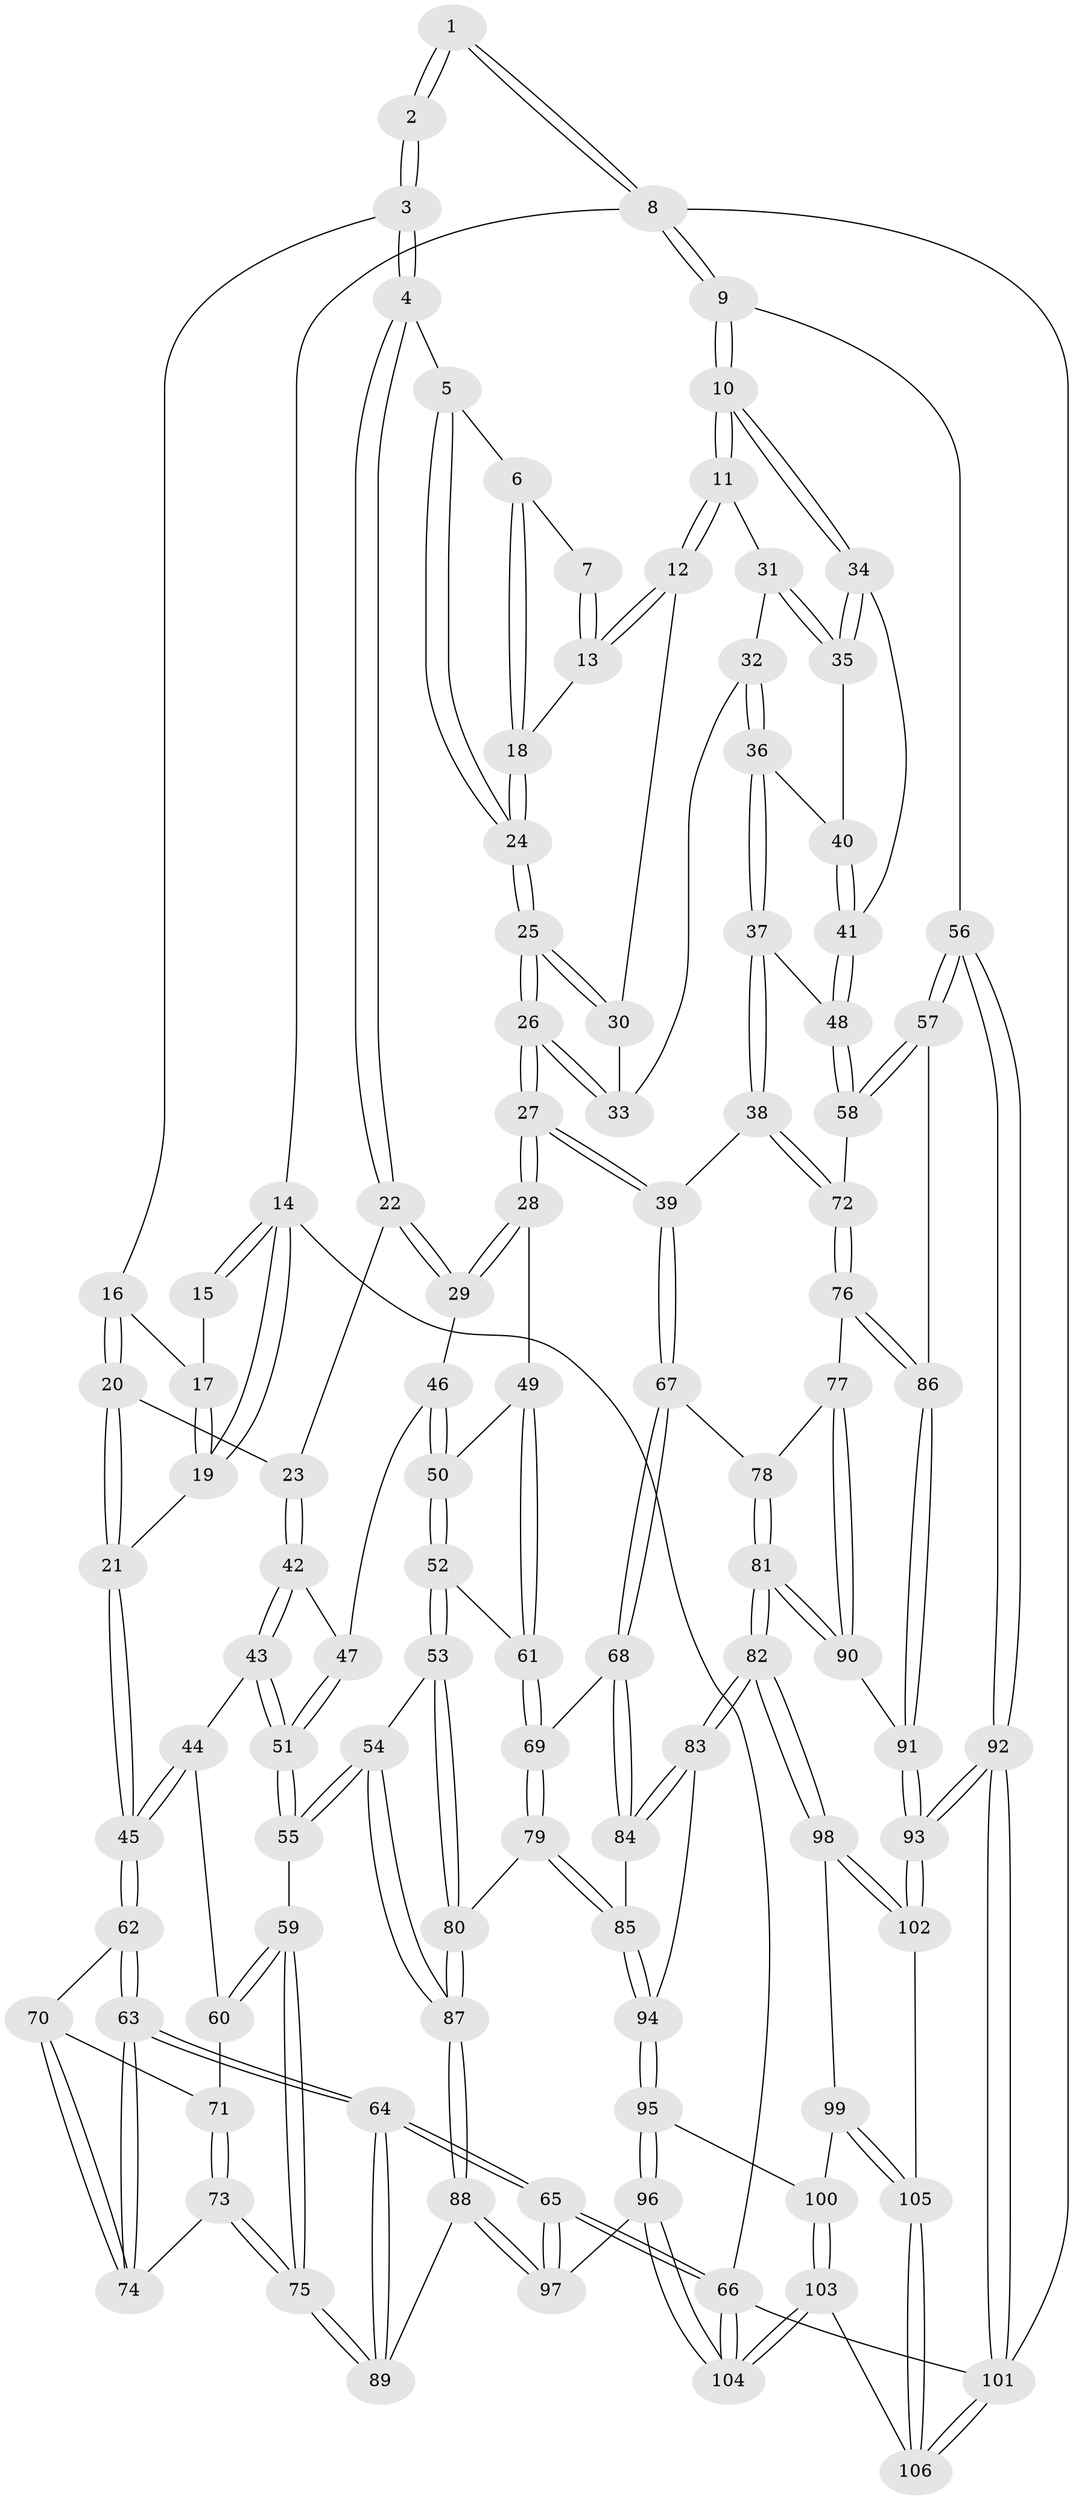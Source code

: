 // Generated by graph-tools (version 1.1) at 2025/03/03/09/25 03:03:16]
// undirected, 106 vertices, 262 edges
graph export_dot {
graph [start="1"]
  node [color=gray90,style=filled];
  1 [pos="+0.985917766399549+0"];
  2 [pos="+0.45113517321454627+0"];
  3 [pos="+0.4595442512018755+0"];
  4 [pos="+0.5496895731240582+0.09420262638087971"];
  5 [pos="+0.5519424936926864+0.09570957955858027"];
  6 [pos="+0.6369589038995778+0.09144556319706972"];
  7 [pos="+0.8737629755589026+0"];
  8 [pos="+1+0"];
  9 [pos="+1+0.28956103277437895"];
  10 [pos="+1+0.2875009735012079"];
  11 [pos="+0.9317138858773533+0.2293295645621843"];
  12 [pos="+0.8618296778390654+0.18353508022282541"];
  13 [pos="+0.8500686784720545+0.16722332910390866"];
  14 [pos="+0+0"];
  15 [pos="+0.2844472768860401+0"];
  16 [pos="+0.2787104787242807+0.146038683528116"];
  17 [pos="+0.16706761852291552+0.12154222010831664"];
  18 [pos="+0.8470152242164644+0.1672094380745385"];
  19 [pos="+0+0.1594000517686941"];
  20 [pos="+0.3098507199904285+0.3060765252838437"];
  21 [pos="+0+0.17674560614633517"];
  22 [pos="+0.399408277478442+0.3152502528430449"];
  23 [pos="+0.3106819113784953+0.3075460692096989"];
  24 [pos="+0.6335719308261905+0.25745467951822854"];
  25 [pos="+0.6346724205950839+0.27924110128416885"];
  26 [pos="+0.6205058726776335+0.41156209456548476"];
  27 [pos="+0.6195382148250608+0.4138799817009776"];
  28 [pos="+0.6017307397896695+0.4123298640421174"];
  29 [pos="+0.4582817218959117+0.3659151975234453"];
  30 [pos="+0.7951850342100217+0.2762031952914225"];
  31 [pos="+0.8439427642537832+0.3655591474784292"];
  32 [pos="+0.8398520512709264+0.3673492207491867"];
  33 [pos="+0.7791227260868483+0.3337841043984538"];
  34 [pos="+0.9653824632326661+0.3931961406808462"];
  35 [pos="+0.8999057273345402+0.3962870818830681"];
  36 [pos="+0.8164138769152011+0.43177998427623615"];
  37 [pos="+0.7901218169565993+0.4619972856337765"];
  38 [pos="+0.6819286948898714+0.48344114127493637"];
  39 [pos="+0.6534889194657787+0.4778433272318336"];
  40 [pos="+0.876845809816468+0.4309080074931351"];
  41 [pos="+0.9108162803575487+0.48393672795303677"];
  42 [pos="+0.296453416012623+0.3316293869224711"];
  43 [pos="+0.1908681264573021+0.43301404391285325"];
  44 [pos="+0.1440308190589637+0.4328784932571261"];
  45 [pos="+0+0.33896857884658377"];
  46 [pos="+0.404293811431183+0.48138305318842545"];
  47 [pos="+0.34950633959420385+0.48390283759851277"];
  48 [pos="+0.902216383054075+0.5259582952303683"];
  49 [pos="+0.5801976065952763+0.42888734177840004"];
  50 [pos="+0.4274570558805903+0.5228490923807733"];
  51 [pos="+0.27456293547033017+0.580087223481829"];
  52 [pos="+0.4298842403659669+0.5814131869131594"];
  53 [pos="+0.377684684179894+0.6105453082602822"];
  54 [pos="+0.31484589280047826+0.6226871057209469"];
  55 [pos="+0.27551054042242007+0.5881374043536601"];
  56 [pos="+1+0.5943807956729508"];
  57 [pos="+1+0.597142800524309"];
  58 [pos="+0.9148568921163059+0.5537330082820854"];
  59 [pos="+0.21440699072685823+0.6137235323692866"];
  60 [pos="+0.12359413540558213+0.5599940435357181"];
  61 [pos="+0.43726318984196183+0.5827655597332678"];
  62 [pos="+0+0.35878651211521045"];
  63 [pos="+0+0.7800587078240746"];
  64 [pos="+0+0.8103560574837427"];
  65 [pos="+0+1"];
  66 [pos="+0+1"];
  67 [pos="+0.6396014152262963+0.5207546963056408"];
  68 [pos="+0.5939603410418827+0.5757773938780897"];
  69 [pos="+0.4814453993393548+0.5998788863506914"];
  70 [pos="+0.07964410574327557+0.5787357503044446"];
  71 [pos="+0.0912248159636945+0.5809813565614957"];
  72 [pos="+0.8296707019400712+0.6201420349171806"];
  73 [pos="+0.11645389130813037+0.6427314737015539"];
  74 [pos="+0.01479579101762899+0.6581151186779526"];
  75 [pos="+0.15631617900594708+0.6681030032187648"];
  76 [pos="+0.8223541724997857+0.6576271330650107"];
  77 [pos="+0.7811955047212708+0.6886181875694759"];
  78 [pos="+0.65843886520218+0.5603198427187778"];
  79 [pos="+0.4937972665103423+0.71583914654939"];
  80 [pos="+0.4624548092909587+0.7121945732799669"];
  81 [pos="+0.7077202302022702+0.7750574775679951"];
  82 [pos="+0.700148420575165+0.7836562234838553"];
  83 [pos="+0.6499575366320588+0.7512177454195469"];
  84 [pos="+0.5881142076015959+0.631219504251682"];
  85 [pos="+0.5061502451890404+0.7247616350540315"];
  86 [pos="+0.901141212872745+0.7168377475655946"];
  87 [pos="+0.319134296418277+0.7718660567889499"];
  88 [pos="+0.2898696631803252+0.8674139710891553"];
  89 [pos="+0.14117840559514636+0.7628059948982399"];
  90 [pos="+0.7252554050463289+0.7632896846542934"];
  91 [pos="+0.9109252602707274+0.7948815746848006"];
  92 [pos="+1+1"];
  93 [pos="+1+1"];
  94 [pos="+0.5112864874824858+0.7358161587628688"];
  95 [pos="+0.48833144707050175+0.8653448444095158"];
  96 [pos="+0.3270684863472363+0.9170529058934518"];
  97 [pos="+0.2919993572282246+0.8745499437360066"];
  98 [pos="+0.697778101653052+0.8022685623182665"];
  99 [pos="+0.6289472003709813+0.8859686924841"];
  100 [pos="+0.5085454625985888+0.871834937750082"];
  101 [pos="+1+1"];
  102 [pos="+0.8702603320399362+0.945487567236982"];
  103 [pos="+0.5800688954030871+1"];
  104 [pos="+0.34852625461064474+1"];
  105 [pos="+0.6428789649242515+0.9474071372566416"];
  106 [pos="+0.6448994973415019+1"];
  1 -- 2;
  1 -- 2;
  1 -- 8;
  1 -- 8;
  2 -- 3;
  2 -- 3;
  3 -- 4;
  3 -- 4;
  3 -- 16;
  4 -- 5;
  4 -- 22;
  4 -- 22;
  5 -- 6;
  5 -- 24;
  5 -- 24;
  6 -- 7;
  6 -- 18;
  6 -- 18;
  7 -- 13;
  7 -- 13;
  8 -- 9;
  8 -- 9;
  8 -- 14;
  8 -- 101;
  9 -- 10;
  9 -- 10;
  9 -- 56;
  10 -- 11;
  10 -- 11;
  10 -- 34;
  10 -- 34;
  11 -- 12;
  11 -- 12;
  11 -- 31;
  12 -- 13;
  12 -- 13;
  12 -- 30;
  13 -- 18;
  14 -- 15;
  14 -- 15;
  14 -- 19;
  14 -- 19;
  14 -- 66;
  15 -- 17;
  16 -- 17;
  16 -- 20;
  16 -- 20;
  17 -- 19;
  17 -- 19;
  18 -- 24;
  18 -- 24;
  19 -- 21;
  20 -- 21;
  20 -- 21;
  20 -- 23;
  21 -- 45;
  21 -- 45;
  22 -- 23;
  22 -- 29;
  22 -- 29;
  23 -- 42;
  23 -- 42;
  24 -- 25;
  24 -- 25;
  25 -- 26;
  25 -- 26;
  25 -- 30;
  25 -- 30;
  26 -- 27;
  26 -- 27;
  26 -- 33;
  26 -- 33;
  27 -- 28;
  27 -- 28;
  27 -- 39;
  27 -- 39;
  28 -- 29;
  28 -- 29;
  28 -- 49;
  29 -- 46;
  30 -- 33;
  31 -- 32;
  31 -- 35;
  31 -- 35;
  32 -- 33;
  32 -- 36;
  32 -- 36;
  34 -- 35;
  34 -- 35;
  34 -- 41;
  35 -- 40;
  36 -- 37;
  36 -- 37;
  36 -- 40;
  37 -- 38;
  37 -- 38;
  37 -- 48;
  38 -- 39;
  38 -- 72;
  38 -- 72;
  39 -- 67;
  39 -- 67;
  40 -- 41;
  40 -- 41;
  41 -- 48;
  41 -- 48;
  42 -- 43;
  42 -- 43;
  42 -- 47;
  43 -- 44;
  43 -- 51;
  43 -- 51;
  44 -- 45;
  44 -- 45;
  44 -- 60;
  45 -- 62;
  45 -- 62;
  46 -- 47;
  46 -- 50;
  46 -- 50;
  47 -- 51;
  47 -- 51;
  48 -- 58;
  48 -- 58;
  49 -- 50;
  49 -- 61;
  49 -- 61;
  50 -- 52;
  50 -- 52;
  51 -- 55;
  51 -- 55;
  52 -- 53;
  52 -- 53;
  52 -- 61;
  53 -- 54;
  53 -- 80;
  53 -- 80;
  54 -- 55;
  54 -- 55;
  54 -- 87;
  54 -- 87;
  55 -- 59;
  56 -- 57;
  56 -- 57;
  56 -- 92;
  56 -- 92;
  57 -- 58;
  57 -- 58;
  57 -- 86;
  58 -- 72;
  59 -- 60;
  59 -- 60;
  59 -- 75;
  59 -- 75;
  60 -- 71;
  61 -- 69;
  61 -- 69;
  62 -- 63;
  62 -- 63;
  62 -- 70;
  63 -- 64;
  63 -- 64;
  63 -- 74;
  63 -- 74;
  64 -- 65;
  64 -- 65;
  64 -- 89;
  64 -- 89;
  65 -- 66;
  65 -- 66;
  65 -- 97;
  65 -- 97;
  66 -- 104;
  66 -- 104;
  66 -- 101;
  67 -- 68;
  67 -- 68;
  67 -- 78;
  68 -- 69;
  68 -- 84;
  68 -- 84;
  69 -- 79;
  69 -- 79;
  70 -- 71;
  70 -- 74;
  70 -- 74;
  71 -- 73;
  71 -- 73;
  72 -- 76;
  72 -- 76;
  73 -- 74;
  73 -- 75;
  73 -- 75;
  75 -- 89;
  75 -- 89;
  76 -- 77;
  76 -- 86;
  76 -- 86;
  77 -- 78;
  77 -- 90;
  77 -- 90;
  78 -- 81;
  78 -- 81;
  79 -- 80;
  79 -- 85;
  79 -- 85;
  80 -- 87;
  80 -- 87;
  81 -- 82;
  81 -- 82;
  81 -- 90;
  81 -- 90;
  82 -- 83;
  82 -- 83;
  82 -- 98;
  82 -- 98;
  83 -- 84;
  83 -- 84;
  83 -- 94;
  84 -- 85;
  85 -- 94;
  85 -- 94;
  86 -- 91;
  86 -- 91;
  87 -- 88;
  87 -- 88;
  88 -- 89;
  88 -- 97;
  88 -- 97;
  90 -- 91;
  91 -- 93;
  91 -- 93;
  92 -- 93;
  92 -- 93;
  92 -- 101;
  92 -- 101;
  93 -- 102;
  93 -- 102;
  94 -- 95;
  94 -- 95;
  95 -- 96;
  95 -- 96;
  95 -- 100;
  96 -- 97;
  96 -- 104;
  96 -- 104;
  98 -- 99;
  98 -- 102;
  98 -- 102;
  99 -- 100;
  99 -- 105;
  99 -- 105;
  100 -- 103;
  100 -- 103;
  101 -- 106;
  101 -- 106;
  102 -- 105;
  103 -- 104;
  103 -- 104;
  103 -- 106;
  105 -- 106;
  105 -- 106;
}
